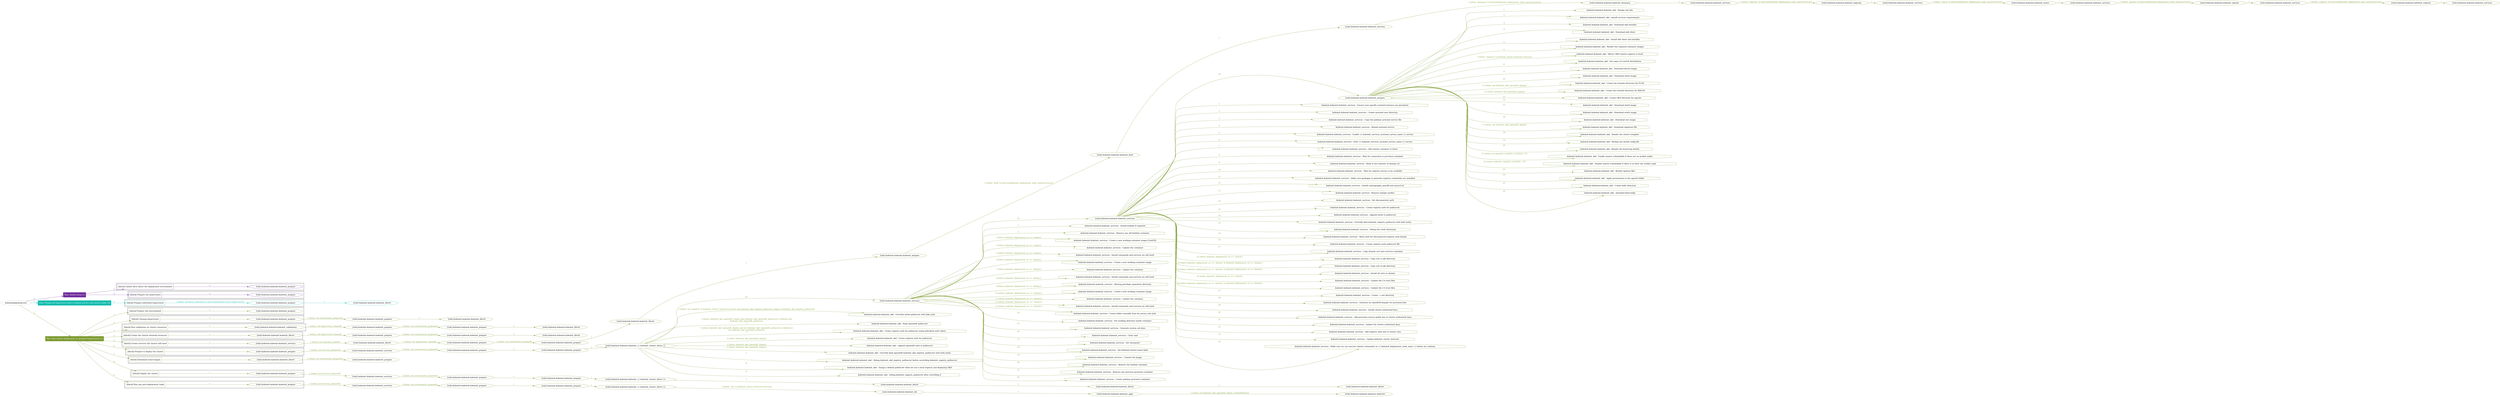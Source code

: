 digraph {
	graph [concentrate=true ordering=in rankdir=LR ratio=fill]
	edge [esep=5 sep=10]
	"kubeinit/playbook.yml" [id=root_node style=dotted]
	play_ecdfd2d1 [label="Play: Initial setup (1)" color="#702e9e" fontcolor="#ffffff" id=play_ecdfd2d1 shape=box style=filled tooltip=localhost]
	"kubeinit/playbook.yml" -> play_ecdfd2d1 [label="1 " color="#702e9e" fontcolor="#702e9e" id=edge_6b168f50 labeltooltip="1 " tooltip="1 "]
	subgraph "kubeinit.kubeinit.kubeinit_prepare" {
		role_5a7e50b3 [label="[role] kubeinit.kubeinit.kubeinit_prepare" color="#702e9e" id=role_5a7e50b3 tooltip="kubeinit.kubeinit.kubeinit_prepare"]
	}
	subgraph "kubeinit.kubeinit.kubeinit_prepare" {
		role_54597b07 [label="[role] kubeinit.kubeinit.kubeinit_prepare" color="#702e9e" id=role_54597b07 tooltip="kubeinit.kubeinit.kubeinit_prepare"]
	}
	subgraph "Play: Initial setup (1)" {
		play_ecdfd2d1 -> block_9284a310 [label=1 color="#702e9e" fontcolor="#702e9e" id=edge_2ba504ec labeltooltip=1 tooltip=1]
		subgraph cluster_block_9284a310 {
			block_9284a310 [label="[block] Gather facts about the deployment environment" color="#702e9e" id=block_9284a310 labeltooltip="Gather facts about the deployment environment" shape=box tooltip="Gather facts about the deployment environment"]
			block_9284a310 -> role_5a7e50b3 [label="1 " color="#702e9e" fontcolor="#702e9e" id=edge_73f860ed labeltooltip="1 " tooltip="1 "]
		}
		play_ecdfd2d1 -> block_03493847 [label=2 color="#702e9e" fontcolor="#702e9e" id=edge_18274551 labeltooltip=2 tooltip=2]
		subgraph cluster_block_03493847 {
			block_03493847 [label="[block] Prepare the hypervisors" color="#702e9e" id=block_03493847 labeltooltip="Prepare the hypervisors" shape=box tooltip="Prepare the hypervisors"]
			block_03493847 -> role_54597b07 [label="1 " color="#702e9e" fontcolor="#702e9e" id=edge_884369d2 labeltooltip="1 " tooltip="1 "]
		}
	}
	play_6d2d76ac [label="Play: Prepare all hypervisor hosts to deploy service and cluster nodes (0)" color="#10bcae" fontcolor="#ffffff" id=play_6d2d76ac shape=box style=filled tooltip="Play: Prepare all hypervisor hosts to deploy service and cluster nodes (0)"]
	"kubeinit/playbook.yml" -> play_6d2d76ac [label="2 " color="#10bcae" fontcolor="#10bcae" id=edge_d11369fc labeltooltip="2 " tooltip="2 "]
	subgraph "kubeinit.kubeinit.kubeinit_libvirt" {
		role_43f4622e [label="[role] kubeinit.kubeinit.kubeinit_libvirt" color="#10bcae" id=role_43f4622e tooltip="kubeinit.kubeinit.kubeinit_libvirt"]
	}
	subgraph "kubeinit.kubeinit.kubeinit_prepare" {
		role_899d1e6c [label="[role] kubeinit.kubeinit.kubeinit_prepare" color="#10bcae" id=role_899d1e6c tooltip="kubeinit.kubeinit.kubeinit_prepare"]
		role_899d1e6c -> role_43f4622e [label="1 " color="#10bcae" fontcolor="#10bcae" id=edge_c2021f3d labeltooltip="1 " tooltip="1 "]
	}
	subgraph "Play: Prepare all hypervisor hosts to deploy service and cluster nodes (0)" {
		play_6d2d76ac -> block_58b8c7b2 [label=1 color="#10bcae" fontcolor="#10bcae" id=edge_5cd1bcba labeltooltip=1 tooltip=1]
		subgraph cluster_block_58b8c7b2 {
			block_58b8c7b2 [label="[block] Prepare individual hypervisors" color="#10bcae" id=block_58b8c7b2 labeltooltip="Prepare individual hypervisors" shape=box tooltip="Prepare individual hypervisors"]
			block_58b8c7b2 -> role_899d1e6c [label="1 [when: inventory_hostname in hostvars['kubeinit-facts'].hypervisors]" color="#10bcae" fontcolor="#10bcae" id=edge_6bcfa1eb labeltooltip="1 [when: inventory_hostname in hostvars['kubeinit-facts'].hypervisors]" tooltip="1 [when: inventory_hostname in hostvars['kubeinit-facts'].hypervisors]"]
		}
	}
	play_fc38e61e [label="Play: Run cluster deployment on prepared hypervisors (1)" color="#7d9b31" fontcolor="#ffffff" id=play_fc38e61e shape=box style=filled tooltip=localhost]
	"kubeinit/playbook.yml" -> play_fc38e61e [label="3 " color="#7d9b31" fontcolor="#7d9b31" id=edge_10898e9b labeltooltip="3 " tooltip="3 "]
	subgraph "kubeinit.kubeinit.kubeinit_prepare" {
		role_97c399f6 [label="[role] kubeinit.kubeinit.kubeinit_prepare" color="#7d9b31" id=role_97c399f6 tooltip="kubeinit.kubeinit.kubeinit_prepare"]
	}
	subgraph "kubeinit.kubeinit.kubeinit_libvirt" {
		role_13b0598b [label="[role] kubeinit.kubeinit.kubeinit_libvirt" color="#7d9b31" id=role_13b0598b tooltip="kubeinit.kubeinit.kubeinit_libvirt"]
	}
	subgraph "kubeinit.kubeinit.kubeinit_prepare" {
		role_be366ec8 [label="[role] kubeinit.kubeinit.kubeinit_prepare" color="#7d9b31" id=role_be366ec8 tooltip="kubeinit.kubeinit.kubeinit_prepare"]
		role_be366ec8 -> role_13b0598b [label="1 " color="#7d9b31" fontcolor="#7d9b31" id=edge_dad2c285 labeltooltip="1 " tooltip="1 "]
	}
	subgraph "kubeinit.kubeinit.kubeinit_prepare" {
		role_57279b1b [label="[role] kubeinit.kubeinit.kubeinit_prepare" color="#7d9b31" id=role_57279b1b tooltip="kubeinit.kubeinit.kubeinit_prepare"]
		role_57279b1b -> role_be366ec8 [label="1 [when: not environment_prepared]" color="#7d9b31" fontcolor="#7d9b31" id=edge_eec6ba13 labeltooltip="1 [when: not environment_prepared]" tooltip="1 [when: not environment_prepared]"]
	}
	subgraph "kubeinit.kubeinit.kubeinit_libvirt" {
		role_5cb89bda [label="[role] kubeinit.kubeinit.kubeinit_libvirt" color="#7d9b31" id=role_5cb89bda tooltip="kubeinit.kubeinit.kubeinit_libvirt"]
	}
	subgraph "kubeinit.kubeinit.kubeinit_prepare" {
		role_771f337d [label="[role] kubeinit.kubeinit.kubeinit_prepare" color="#7d9b31" id=role_771f337d tooltip="kubeinit.kubeinit.kubeinit_prepare"]
		role_771f337d -> role_5cb89bda [label="1 " color="#7d9b31" fontcolor="#7d9b31" id=edge_8c0f9677 labeltooltip="1 " tooltip="1 "]
	}
	subgraph "kubeinit.kubeinit.kubeinit_prepare" {
		role_7044d4af [label="[role] kubeinit.kubeinit.kubeinit_prepare" color="#7d9b31" id=role_7044d4af tooltip="kubeinit.kubeinit.kubeinit_prepare"]
		role_7044d4af -> role_771f337d [label="1 [when: not environment_prepared]" color="#7d9b31" fontcolor="#7d9b31" id=edge_5475d6dc labeltooltip="1 [when: not environment_prepared]" tooltip="1 [when: not environment_prepared]"]
	}
	subgraph "kubeinit.kubeinit.kubeinit_validations" {
		role_423c0e0d [label="[role] kubeinit.kubeinit.kubeinit_validations" color="#7d9b31" id=role_423c0e0d tooltip="kubeinit.kubeinit.kubeinit_validations"]
		role_423c0e0d -> role_7044d4af [label="1 [when: not hypervisors_cleaned]" color="#7d9b31" fontcolor="#7d9b31" id=edge_79e637fa labeltooltip="1 [when: not hypervisors_cleaned]" tooltip="1 [when: not hypervisors_cleaned]"]
	}
	subgraph "kubeinit.kubeinit.kubeinit_libvirt" {
		role_f4638bd5 [label="[role] kubeinit.kubeinit.kubeinit_libvirt" color="#7d9b31" id=role_f4638bd5 tooltip="kubeinit.kubeinit.kubeinit_libvirt"]
	}
	subgraph "kubeinit.kubeinit.kubeinit_prepare" {
		role_21832e62 [label="[role] kubeinit.kubeinit.kubeinit_prepare" color="#7d9b31" id=role_21832e62 tooltip="kubeinit.kubeinit.kubeinit_prepare"]
		role_21832e62 -> role_f4638bd5 [label="1 " color="#7d9b31" fontcolor="#7d9b31" id=edge_99ed4820 labeltooltip="1 " tooltip="1 "]
	}
	subgraph "kubeinit.kubeinit.kubeinit_prepare" {
		role_0e8f44ea [label="[role] kubeinit.kubeinit.kubeinit_prepare" color="#7d9b31" id=role_0e8f44ea tooltip="kubeinit.kubeinit.kubeinit_prepare"]
		role_0e8f44ea -> role_21832e62 [label="1 [when: not environment_prepared]" color="#7d9b31" fontcolor="#7d9b31" id=edge_498ab2d1 labeltooltip="1 [when: not environment_prepared]" tooltip="1 [when: not environment_prepared]"]
	}
	subgraph "kubeinit.kubeinit.kubeinit_libvirt" {
		role_3d789bcb [label="[role] kubeinit.kubeinit.kubeinit_libvirt" color="#7d9b31" id=role_3d789bcb tooltip="kubeinit.kubeinit.kubeinit_libvirt"]
		role_3d789bcb -> role_0e8f44ea [label="1 [when: not hypervisors_cleaned]" color="#7d9b31" fontcolor="#7d9b31" id=edge_ccb0da1f labeltooltip="1 [when: not hypervisors_cleaned]" tooltip="1 [when: not hypervisors_cleaned]"]
	}
	subgraph "kubeinit.kubeinit.kubeinit_services" {
		role_ab5935e4 [label="[role] kubeinit.kubeinit.kubeinit_services" color="#7d9b31" id=role_ab5935e4 tooltip="kubeinit.kubeinit.kubeinit_services"]
	}
	subgraph "kubeinit.kubeinit.kubeinit_registry" {
		role_8a6e1985 [label="[role] kubeinit.kubeinit.kubeinit_registry" color="#7d9b31" id=role_8a6e1985 tooltip="kubeinit.kubeinit.kubeinit_registry"]
		role_8a6e1985 -> role_ab5935e4 [label="1 " color="#7d9b31" fontcolor="#7d9b31" id=edge_42783a26 labeltooltip="1 " tooltip="1 "]
	}
	subgraph "kubeinit.kubeinit.kubeinit_services" {
		role_c61434e5 [label="[role] kubeinit.kubeinit.kubeinit_services" color="#7d9b31" id=role_c61434e5 tooltip="kubeinit.kubeinit.kubeinit_services"]
		role_c61434e5 -> role_8a6e1985 [label="1 [when: 'registry' in hostvars[kubeinit_deployment_node_name].services]" color="#7d9b31" fontcolor="#7d9b31" id=edge_c814ef5a labeltooltip="1 [when: 'registry' in hostvars[kubeinit_deployment_node_name].services]" tooltip="1 [when: 'registry' in hostvars[kubeinit_deployment_node_name].services]"]
	}
	subgraph "kubeinit.kubeinit.kubeinit_apache" {
		role_969e2b1c [label="[role] kubeinit.kubeinit.kubeinit_apache" color="#7d9b31" id=role_969e2b1c tooltip="kubeinit.kubeinit.kubeinit_apache"]
		role_969e2b1c -> role_c61434e5 [label="1 " color="#7d9b31" fontcolor="#7d9b31" id=edge_58e628e2 labeltooltip="1 " tooltip="1 "]
	}
	subgraph "kubeinit.kubeinit.kubeinit_services" {
		role_99fe2103 [label="[role] kubeinit.kubeinit.kubeinit_services" color="#7d9b31" id=role_99fe2103 tooltip="kubeinit.kubeinit.kubeinit_services"]
		role_99fe2103 -> role_969e2b1c [label="1 [when: 'apache' in hostvars[kubeinit_deployment_node_name].services]" color="#7d9b31" fontcolor="#7d9b31" id=edge_5c65808f labeltooltip="1 [when: 'apache' in hostvars[kubeinit_deployment_node_name].services]" tooltip="1 [when: 'apache' in hostvars[kubeinit_deployment_node_name].services]"]
	}
	subgraph "kubeinit.kubeinit.kubeinit_nexus" {
		role_cb45c70f [label="[role] kubeinit.kubeinit.kubeinit_nexus" color="#7d9b31" id=role_cb45c70f tooltip="kubeinit.kubeinit.kubeinit_nexus"]
		role_cb45c70f -> role_99fe2103 [label="1 " color="#7d9b31" fontcolor="#7d9b31" id=edge_b67e054d labeltooltip="1 " tooltip="1 "]
	}
	subgraph "kubeinit.kubeinit.kubeinit_services" {
		role_6a8e76b3 [label="[role] kubeinit.kubeinit.kubeinit_services" color="#7d9b31" id=role_6a8e76b3 tooltip="kubeinit.kubeinit.kubeinit_services"]
		role_6a8e76b3 -> role_cb45c70f [label="1 [when: 'nexus' in hostvars[kubeinit_deployment_node_name].services]" color="#7d9b31" fontcolor="#7d9b31" id=edge_cce9f566 labeltooltip="1 [when: 'nexus' in hostvars[kubeinit_deployment_node_name].services]" tooltip="1 [when: 'nexus' in hostvars[kubeinit_deployment_node_name].services]"]
	}
	subgraph "kubeinit.kubeinit.kubeinit_haproxy" {
		role_5664a9d6 [label="[role] kubeinit.kubeinit.kubeinit_haproxy" color="#7d9b31" id=role_5664a9d6 tooltip="kubeinit.kubeinit.kubeinit_haproxy"]
		role_5664a9d6 -> role_6a8e76b3 [label="1 " color="#7d9b31" fontcolor="#7d9b31" id=edge_5e4b5ec1 labeltooltip="1 " tooltip="1 "]
	}
	subgraph "kubeinit.kubeinit.kubeinit_services" {
		role_0784446f [label="[role] kubeinit.kubeinit.kubeinit_services" color="#7d9b31" id=role_0784446f tooltip="kubeinit.kubeinit.kubeinit_services"]
		role_0784446f -> role_5664a9d6 [label="1 [when: 'haproxy' in hostvars[kubeinit_deployment_node_name].services]" color="#7d9b31" fontcolor="#7d9b31" id=edge_d5761882 labeltooltip="1 [when: 'haproxy' in hostvars[kubeinit_deployment_node_name].services]" tooltip="1 [when: 'haproxy' in hostvars[kubeinit_deployment_node_name].services]"]
	}
	subgraph "kubeinit.kubeinit.kubeinit_dnsmasq" {
		role_b76172c8 [label="[role] kubeinit.kubeinit.kubeinit_dnsmasq" color="#7d9b31" id=role_b76172c8 tooltip="kubeinit.kubeinit.kubeinit_dnsmasq"]
		role_b76172c8 -> role_0784446f [label="1 " color="#7d9b31" fontcolor="#7d9b31" id=edge_66e7795c labeltooltip="1 " tooltip="1 "]
	}
	subgraph "kubeinit.kubeinit.kubeinit_services" {
		role_86e98d9a [label="[role] kubeinit.kubeinit.kubeinit_services" color="#7d9b31" id=role_86e98d9a tooltip="kubeinit.kubeinit.kubeinit_services"]
		role_86e98d9a -> role_b76172c8 [label="1 [when: 'dnsmasq' in hostvars[kubeinit_deployment_node_name].services]" color="#7d9b31" fontcolor="#7d9b31" id=edge_d377c5cb labeltooltip="1 [when: 'dnsmasq' in hostvars[kubeinit_deployment_node_name].services]" tooltip="1 [when: 'dnsmasq' in hostvars[kubeinit_deployment_node_name].services]"]
	}
	subgraph "kubeinit.kubeinit.kubeinit_bind" {
		role_d6898689 [label="[role] kubeinit.kubeinit.kubeinit_bind" color="#7d9b31" id=role_d6898689 tooltip="kubeinit.kubeinit.kubeinit_bind"]
		role_d6898689 -> role_86e98d9a [label="1 " color="#7d9b31" fontcolor="#7d9b31" id=edge_9e30372f labeltooltip="1 " tooltip="1 "]
	}
	subgraph "kubeinit.kubeinit.kubeinit_prepare" {
		role_1504840e [label="[role] kubeinit.kubeinit.kubeinit_prepare" color="#7d9b31" id=role_1504840e tooltip="kubeinit.kubeinit.kubeinit_prepare"]
		role_1504840e -> role_d6898689 [label="1 [when: 'bind' in hostvars[kubeinit_deployment_node_name].services]" color="#7d9b31" fontcolor="#7d9b31" id=edge_4b79bf3f labeltooltip="1 [when: 'bind' in hostvars[kubeinit_deployment_node_name].services]" tooltip="1 [when: 'bind' in hostvars[kubeinit_deployment_node_name].services]"]
	}
	subgraph "kubeinit.kubeinit.kubeinit_libvirt" {
		role_e716f729 [label="[role] kubeinit.kubeinit.kubeinit_libvirt" color="#7d9b31" id=role_e716f729 tooltip="kubeinit.kubeinit.kubeinit_libvirt"]
		role_e716f729 -> role_1504840e [label="1 " color="#7d9b31" fontcolor="#7d9b31" id=edge_c56a18a0 labeltooltip="1 " tooltip="1 "]
	}
	subgraph "kubeinit.kubeinit.kubeinit_prepare" {
		role_5776f456 [label="[role] kubeinit.kubeinit.kubeinit_prepare" color="#7d9b31" id=role_5776f456 tooltip="kubeinit.kubeinit.kubeinit_prepare"]
		role_5776f456 -> role_e716f729 [label="1 " color="#7d9b31" fontcolor="#7d9b31" id=edge_09398b7f labeltooltip="1 " tooltip="1 "]
	}
	subgraph "kubeinit.kubeinit.kubeinit_prepare" {
		role_5b3bc5cf [label="[role] kubeinit.kubeinit.kubeinit_prepare" color="#7d9b31" id=role_5b3bc5cf tooltip="kubeinit.kubeinit.kubeinit_prepare"]
		role_5b3bc5cf -> role_5776f456 [label="1 [when: not environment_prepared]" color="#7d9b31" fontcolor="#7d9b31" id=edge_83297bbd labeltooltip="1 [when: not environment_prepared]" tooltip="1 [when: not environment_prepared]"]
	}
	subgraph "kubeinit.kubeinit.kubeinit_libvirt" {
		role_faa73de8 [label="[role] kubeinit.kubeinit.kubeinit_libvirt" color="#7d9b31" id=role_faa73de8 tooltip="kubeinit.kubeinit.kubeinit_libvirt"]
		role_faa73de8 -> role_5b3bc5cf [label="1 [when: not hypervisors_cleaned]" color="#7d9b31" fontcolor="#7d9b31" id=edge_cb0efebe labeltooltip="1 [when: not hypervisors_cleaned]" tooltip="1 [when: not hypervisors_cleaned]"]
	}
	subgraph "kubeinit.kubeinit.kubeinit_services" {
		role_44184349 [label="[role] kubeinit.kubeinit.kubeinit_services" color="#7d9b31" id=role_44184349 tooltip="kubeinit.kubeinit.kubeinit_services"]
		role_44184349 -> role_faa73de8 [label="1 [when: not network_created]" color="#7d9b31" fontcolor="#7d9b31" id=edge_a5734cb9 labeltooltip="1 [when: not network_created]" tooltip="1 [when: not network_created]"]
	}
	subgraph "kubeinit.kubeinit.kubeinit_prepare" {
		role_4da61adb [label="[role] kubeinit.kubeinit.kubeinit_prepare" color="#7d9b31" id=role_4da61adb tooltip="kubeinit.kubeinit.kubeinit_prepare"]
		task_f5860aff [label="kubeinit.kubeinit.kubeinit_okd : Render net info" color="#7d9b31" id=task_f5860aff shape=octagon tooltip="kubeinit.kubeinit.kubeinit_okd : Render net info"]
		role_4da61adb -> task_f5860aff [label="1 " color="#7d9b31" fontcolor="#7d9b31" id=edge_d9e3ecde labeltooltip="1 " tooltip="1 "]
		task_28d69358 [label="kubeinit.kubeinit.kubeinit_okd : Install services requirements" color="#7d9b31" id=task_28d69358 shape=octagon tooltip="kubeinit.kubeinit.kubeinit_okd : Install services requirements"]
		role_4da61adb -> task_28d69358 [label="2 " color="#7d9b31" fontcolor="#7d9b31" id=edge_536e424a labeltooltip="2 " tooltip="2 "]
		task_3f1b9f04 [label="kubeinit.kubeinit.kubeinit_okd : Download okd installer" color="#7d9b31" id=task_3f1b9f04 shape=octagon tooltip="kubeinit.kubeinit.kubeinit_okd : Download okd installer"]
		role_4da61adb -> task_3f1b9f04 [label="3 " color="#7d9b31" fontcolor="#7d9b31" id=edge_8f788750 labeltooltip="3 " tooltip="3 "]
		task_b5d16077 [label="kubeinit.kubeinit.kubeinit_okd : Download okd client" color="#7d9b31" id=task_b5d16077 shape=octagon tooltip="kubeinit.kubeinit.kubeinit_okd : Download okd client"]
		role_4da61adb -> task_b5d16077 [label="4 " color="#7d9b31" fontcolor="#7d9b31" id=edge_267873b5 labeltooltip="4 " tooltip="4 "]
		task_3decfa09 [label="kubeinit.kubeinit.kubeinit_okd : Install okd client and installer" color="#7d9b31" id=task_3decfa09 shape=octagon tooltip="kubeinit.kubeinit.kubeinit_okd : Install okd client and installer"]
		role_4da61adb -> task_3decfa09 [label="5 " color="#7d9b31" fontcolor="#7d9b31" id=edge_ba9452d4 labeltooltip="5 " tooltip="5 "]
		task_1c79ead2 [label="kubeinit.kubeinit.kubeinit_okd : Render the required container images" color="#7d9b31" id=task_1c79ead2 shape=octagon tooltip="kubeinit.kubeinit.kubeinit_okd : Render the required container images"]
		role_4da61adb -> task_1c79ead2 [label="6 " color="#7d9b31" fontcolor="#7d9b31" id=edge_abe68cc4 labeltooltip="6 " tooltip="6 "]
		task_60b0ed72 [label="kubeinit.kubeinit.kubeinit_okd : Mirror OKD remote registry to local" color="#7d9b31" id=task_60b0ed72 shape=octagon tooltip="kubeinit.kubeinit.kubeinit_okd : Mirror OKD remote registry to local"]
		role_4da61adb -> task_60b0ed72 [label="7 [when: 'registry' in kubeinit_cluster_hostvars.services]" color="#7d9b31" fontcolor="#7d9b31" id=edge_0ed13386 labeltooltip="7 [when: 'registry' in kubeinit_cluster_hostvars.services]" tooltip="7 [when: 'registry' in kubeinit_cluster_hostvars.services]"]
		task_15781bff [label="kubeinit.kubeinit.kubeinit_okd : Set name of CoreOS distribution" color="#7d9b31" id=task_15781bff shape=octagon tooltip="kubeinit.kubeinit.kubeinit_okd : Set name of CoreOS distribution"]
		role_4da61adb -> task_15781bff [label="8 " color="#7d9b31" fontcolor="#7d9b31" id=edge_afc7d438 labeltooltip="8 " tooltip="8 "]
		task_5a9242cf [label="kubeinit.kubeinit.kubeinit_okd : Download kernel image" color="#7d9b31" id=task_5a9242cf shape=octagon tooltip="kubeinit.kubeinit.kubeinit_okd : Download kernel image"]
		role_4da61adb -> task_5a9242cf [label="9 " color="#7d9b31" fontcolor="#7d9b31" id=edge_56b398b3 labeltooltip="9 " tooltip="9 "]
		task_111ddd2b [label="kubeinit.kubeinit.kubeinit_okd : Download initrd image" color="#7d9b31" id=task_111ddd2b shape=octagon tooltip="kubeinit.kubeinit.kubeinit_okd : Download initrd image"]
		role_4da61adb -> task_111ddd2b [label="10 " color="#7d9b31" fontcolor="#7d9b31" id=edge_f9fe4403 labeltooltip="10 " tooltip="10 "]
		task_d068ffc1 [label="kubeinit.kubeinit.kubeinit_okd : Create the treeinfo directory for FCOS" color="#7d9b31" id=task_d068ffc1 shape=octagon tooltip="kubeinit.kubeinit.kubeinit_okd : Create the treeinfo directory for FCOS"]
		role_4da61adb -> task_d068ffc1 [label="11 [when: not kubeinit_okd_openshift_deploy]" color="#7d9b31" fontcolor="#7d9b31" id=edge_d734055d labeltooltip="11 [when: not kubeinit_okd_openshift_deploy]" tooltip="11 [when: not kubeinit_okd_openshift_deploy]"]
		task_b8681526 [label="kubeinit.kubeinit.kubeinit_okd : Create the treeinfo directory for RHCOS" color="#7d9b31" id=task_b8681526 shape=octagon tooltip="kubeinit.kubeinit.kubeinit_okd : Create the treeinfo directory for RHCOS"]
		role_4da61adb -> task_b8681526 [label="12 [when: kubeinit_okd_openshift_deploy]" color="#7d9b31" fontcolor="#7d9b31" id=edge_b5900aa9 labeltooltip="12 [when: kubeinit_okd_openshift_deploy]" tooltip="12 [when: kubeinit_okd_openshift_deploy]"]
		task_e1c23c8a [label="kubeinit.kubeinit.kubeinit_okd : Create OKD directory for apache" color="#7d9b31" id=task_e1c23c8a shape=octagon tooltip="kubeinit.kubeinit.kubeinit_okd : Create OKD directory for apache"]
		role_4da61adb -> task_e1c23c8a [label="13 " color="#7d9b31" fontcolor="#7d9b31" id=edge_fc824b99 labeltooltip="13 " tooltip="13 "]
		task_38eb0ba3 [label="kubeinit.kubeinit.kubeinit_okd : Download initrd image" color="#7d9b31" id=task_38eb0ba3 shape=octagon tooltip="kubeinit.kubeinit.kubeinit_okd : Download initrd image"]
		role_4da61adb -> task_38eb0ba3 [label="14 " color="#7d9b31" fontcolor="#7d9b31" id=edge_627cd5bb labeltooltip="14 " tooltip="14 "]
		task_9db071bb [label="kubeinit.kubeinit.kubeinit_okd : Download rootfs image" color="#7d9b31" id=task_9db071bb shape=octagon tooltip="kubeinit.kubeinit.kubeinit_okd : Download rootfs image"]
		role_4da61adb -> task_9db071bb [label="15 " color="#7d9b31" fontcolor="#7d9b31" id=edge_cd1d9d2c labeltooltip="15 " tooltip="15 "]
		task_b185930a [label="kubeinit.kubeinit.kubeinit_okd : Download raw image" color="#7d9b31" id=task_b185930a shape=octagon tooltip="kubeinit.kubeinit.kubeinit_okd : Download raw image"]
		role_4da61adb -> task_b185930a [label="16 " color="#7d9b31" fontcolor="#7d9b31" id=edge_509dede9 labeltooltip="16 " tooltip="16 "]
		task_3a3f99ed [label="kubeinit.kubeinit.kubeinit_okd : Download signature file" color="#7d9b31" id=task_3a3f99ed shape=octagon tooltip="kubeinit.kubeinit.kubeinit_okd : Download signature file"]
		role_4da61adb -> task_3a3f99ed [label="17 [when: not kubeinit_okd_openshift_deploy]" color="#7d9b31" fontcolor="#7d9b31" id=edge_b82aae40 labeltooltip="17 [when: not kubeinit_okd_openshift_deploy]" tooltip="17 [when: not kubeinit_okd_openshift_deploy]"]
		task_13a395a2 [label="kubeinit.kubeinit.kubeinit_okd : Render the cluster template" color="#7d9b31" id=task_13a395a2 shape=octagon tooltip="kubeinit.kubeinit.kubeinit_okd : Render the cluster template"]
		role_4da61adb -> task_13a395a2 [label="18 " color="#7d9b31" fontcolor="#7d9b31" id=edge_d1c68c0b labeltooltip="18 " tooltip="18 "]
		task_3a5c774f [label="kubeinit.kubeinit.kubeinit_okd : Backup the install config file" color="#7d9b31" id=task_3a5c774f shape=octagon tooltip="kubeinit.kubeinit.kubeinit_okd : Backup the install config file"]
		role_4da61adb -> task_3a5c774f [label="19 " color="#7d9b31" fontcolor="#7d9b31" id=edge_1629c667 labeltooltip="19 " tooltip="19 "]
		task_77d74d80 [label="kubeinit.kubeinit.kubeinit_okd : Render the bootstrap details" color="#7d9b31" id=task_77d74d80 shape=octagon tooltip="kubeinit.kubeinit.kubeinit_okd : Render the bootstrap details"]
		role_4da61adb -> task_77d74d80 [label="20 " color="#7d9b31" fontcolor="#7d9b31" id=edge_99f370cd labeltooltip="20 " tooltip="20 "]
		task_c65975d7 [label="kubeinit.kubeinit.kubeinit_okd : Enable master schedulable if there are no worker nodes" color="#7d9b31" id=task_c65975d7 shape=octagon tooltip="kubeinit.kubeinit.kubeinit_okd : Enable master schedulable if there are no worker nodes"]
		role_4da61adb -> task_c65975d7 [label="21 [when: not kubeinit_compute_count|int > 0]" color="#7d9b31" fontcolor="#7d9b31" id=edge_04c2eaab labeltooltip="21 [when: not kubeinit_compute_count|int > 0]" tooltip="21 [when: not kubeinit_compute_count|int > 0]"]
		task_0f33b5a5 [label="kubeinit.kubeinit.kubeinit_okd : Disable master schedulable if there is at least one worker node" color="#7d9b31" id=task_0f33b5a5 shape=octagon tooltip="kubeinit.kubeinit.kubeinit_okd : Disable master schedulable if there is at least one worker node"]
		role_4da61adb -> task_0f33b5a5 [label="22 [when: kubeinit_compute_count|int > 0]" color="#7d9b31" fontcolor="#7d9b31" id=edge_f2318bc3 labeltooltip="22 [when: kubeinit_compute_count|int > 0]" tooltip="22 [when: kubeinit_compute_count|int > 0]"]
		task_39776332 [label="kubeinit.kubeinit.kubeinit_okd : Render ignition files" color="#7d9b31" id=task_39776332 shape=octagon tooltip="kubeinit.kubeinit.kubeinit_okd : Render ignition files"]
		role_4da61adb -> task_39776332 [label="23 " color="#7d9b31" fontcolor="#7d9b31" id=edge_85765266 labeltooltip="23 " tooltip="23 "]
		task_3e322831 [label="kubeinit.kubeinit.kubeinit_okd : Apply permissions to the apache folder" color="#7d9b31" id=task_3e322831 shape=octagon tooltip="kubeinit.kubeinit.kubeinit_okd : Apply permissions to the apache folder"]
		role_4da61adb -> task_3e322831 [label="24 " color="#7d9b31" fontcolor="#7d9b31" id=edge_f865d965 labeltooltip="24 " tooltip="24 "]
		task_2fbf9834 [label="kubeinit.kubeinit.kubeinit_okd : Create kube directory" color="#7d9b31" id=task_2fbf9834 shape=octagon tooltip="kubeinit.kubeinit.kubeinit_okd : Create kube directory"]
		role_4da61adb -> task_2fbf9834 [label="25 " color="#7d9b31" fontcolor="#7d9b31" id=edge_92be2aa4 labeltooltip="25 " tooltip="25 "]
		task_d3fb277f [label="kubeinit.kubeinit.kubeinit_okd : Autoload kubeconfig" color="#7d9b31" id=task_d3fb277f shape=octagon tooltip="kubeinit.kubeinit.kubeinit_okd : Autoload kubeconfig"]
		role_4da61adb -> task_d3fb277f [label="26 " color="#7d9b31" fontcolor="#7d9b31" id=edge_ea35fdc3 labeltooltip="26 " tooltip="26 "]
	}
	subgraph "kubeinit.kubeinit.kubeinit_services" {
		role_a1f39859 [label="[role] kubeinit.kubeinit.kubeinit_services" color="#7d9b31" id=role_a1f39859 tooltip="kubeinit.kubeinit.kubeinit_services"]
		task_b798057a [label="kubeinit.kubeinit.kubeinit_services : Ensure user specific systemd instance are persistent" color="#7d9b31" id=task_b798057a shape=octagon tooltip="kubeinit.kubeinit.kubeinit_services : Ensure user specific systemd instance are persistent"]
		role_a1f39859 -> task_b798057a [label="1 " color="#7d9b31" fontcolor="#7d9b31" id=edge_0968fb96 labeltooltip="1 " tooltip="1 "]
		task_ad3cf03e [label="kubeinit.kubeinit.kubeinit_services : Create systemd user directory" color="#7d9b31" id=task_ad3cf03e shape=octagon tooltip="kubeinit.kubeinit.kubeinit_services : Create systemd user directory"]
		role_a1f39859 -> task_ad3cf03e [label="2 " color="#7d9b31" fontcolor="#7d9b31" id=edge_4c789b70 labeltooltip="2 " tooltip="2 "]
		task_6153daf0 [label="kubeinit.kubeinit.kubeinit_services : Copy the podman systemd service file" color="#7d9b31" id=task_6153daf0 shape=octagon tooltip="kubeinit.kubeinit.kubeinit_services : Copy the podman systemd service file"]
		role_a1f39859 -> task_6153daf0 [label="3 " color="#7d9b31" fontcolor="#7d9b31" id=edge_65093bf5 labeltooltip="3 " tooltip="3 "]
		task_185a74d9 [label="kubeinit.kubeinit.kubeinit_services : Reload systemd service" color="#7d9b31" id=task_185a74d9 shape=octagon tooltip="kubeinit.kubeinit.kubeinit_services : Reload systemd service"]
		role_a1f39859 -> task_185a74d9 [label="4 " color="#7d9b31" fontcolor="#7d9b31" id=edge_f744d66f labeltooltip="4 " tooltip="4 "]
		task_ad11f2ad [label="kubeinit.kubeinit.kubeinit_services : Enable {{ kubeinit_services_systemd_service_name }}.service" color="#7d9b31" id=task_ad11f2ad shape=octagon tooltip="kubeinit.kubeinit.kubeinit_services : Enable {{ kubeinit_services_systemd_service_name }}.service"]
		role_a1f39859 -> task_ad11f2ad [label="5 " color="#7d9b31" fontcolor="#7d9b31" id=edge_11b213cf labeltooltip="5 " tooltip="5 "]
		task_652bc538 [label="kubeinit.kubeinit.kubeinit_services : Start {{ kubeinit_services_systemd_service_name }}.service" color="#7d9b31" id=task_652bc538 shape=octagon tooltip="kubeinit.kubeinit.kubeinit_services : Start {{ kubeinit_services_systemd_service_name }}.service"]
		role_a1f39859 -> task_652bc538 [label="6 " color="#7d9b31" fontcolor="#7d9b31" id=edge_2a547c4b labeltooltip="6 " tooltip="6 "]
		task_6e3f23b0 [label="kubeinit.kubeinit.kubeinit_services : Add remote container to hosts" color="#7d9b31" id=task_6e3f23b0 shape=octagon tooltip="kubeinit.kubeinit.kubeinit_services : Add remote container to hosts"]
		role_a1f39859 -> task_6e3f23b0 [label="7 " color="#7d9b31" fontcolor="#7d9b31" id=edge_fd39ba26 labeltooltip="7 " tooltip="7 "]
		task_5c17e674 [label="kubeinit.kubeinit.kubeinit_services : Wait for connection to provision container" color="#7d9b31" id=task_5c17e674 shape=octagon tooltip="kubeinit.kubeinit.kubeinit_services : Wait for connection to provision container"]
		role_a1f39859 -> task_5c17e674 [label="8 " color="#7d9b31" fontcolor="#7d9b31" id=edge_f9c1ea10 labeltooltip="8 " tooltip="8 "]
		task_3107b774 [label="kubeinit.kubeinit.kubeinit_services : Read in the contents of domain.crt" color="#7d9b31" id=task_3107b774 shape=octagon tooltip="kubeinit.kubeinit.kubeinit_services : Read in the contents of domain.crt"]
		role_a1f39859 -> task_3107b774 [label="9 " color="#7d9b31" fontcolor="#7d9b31" id=edge_2887b3d3 labeltooltip="9 " tooltip="9 "]
		task_62c90542 [label="kubeinit.kubeinit.kubeinit_services : Wait for registry service to be available" color="#7d9b31" id=task_62c90542 shape=octagon tooltip="kubeinit.kubeinit.kubeinit_services : Wait for registry service to be available"]
		role_a1f39859 -> task_62c90542 [label="10 " color="#7d9b31" fontcolor="#7d9b31" id=edge_f6bdda6a labeltooltip="10 " tooltip="10 "]
		task_bf9441ea [label="kubeinit.kubeinit.kubeinit_services : Make sure packages to generate registry credentials are installed" color="#7d9b31" id=task_bf9441ea shape=octagon tooltip="kubeinit.kubeinit.kubeinit_services : Make sure packages to generate registry credentials are installed"]
		role_a1f39859 -> task_bf9441ea [label="11 " color="#7d9b31" fontcolor="#7d9b31" id=edge_acb93cd0 labeltooltip="11 " tooltip="11 "]
		task_5b4730a5 [label="kubeinit.kubeinit.kubeinit_services : Install cryptography, passlib and nexus3-cli" color="#7d9b31" id=task_5b4730a5 shape=octagon tooltip="kubeinit.kubeinit.kubeinit_services : Install cryptography, passlib and nexus3-cli"]
		role_a1f39859 -> task_5b4730a5 [label="12 " color="#7d9b31" fontcolor="#7d9b31" id=edge_094249de labeltooltip="12 " tooltip="12 "]
		task_aab42e7c [label="kubeinit.kubeinit.kubeinit_services : Remove nologin marker" color="#7d9b31" id=task_aab42e7c shape=octagon tooltip="kubeinit.kubeinit.kubeinit_services : Remove nologin marker"]
		role_a1f39859 -> task_aab42e7c [label="13 " color="#7d9b31" fontcolor="#7d9b31" id=edge_3986159e labeltooltip="13 " tooltip="13 "]
		task_55119d19 [label="kubeinit.kubeinit.kubeinit_services : Set disconnected_auth" color="#7d9b31" id=task_55119d19 shape=octagon tooltip="kubeinit.kubeinit.kubeinit_services : Set disconnected_auth"]
		role_a1f39859 -> task_55119d19 [label="14 " color="#7d9b31" fontcolor="#7d9b31" id=edge_ce83ab56 labeltooltip="14 " tooltip="14 "]
		task_245edc10 [label="kubeinit.kubeinit.kubeinit_services : Create registry auth for pullsecret" color="#7d9b31" id=task_245edc10 shape=octagon tooltip="kubeinit.kubeinit.kubeinit_services : Create registry auth for pullsecret"]
		role_a1f39859 -> task_245edc10 [label="15 " color="#7d9b31" fontcolor="#7d9b31" id=edge_0751d125 labeltooltip="15 " tooltip="15 "]
		task_10a03474 [label="kubeinit.kubeinit.kubeinit_services : Append auths to pullsecret" color="#7d9b31" id=task_10a03474 shape=octagon tooltip="kubeinit.kubeinit.kubeinit_services : Append auths to pullsecret"]
		role_a1f39859 -> task_10a03474 [label="16 " color="#7d9b31" fontcolor="#7d9b31" id=edge_cbb71268 labeltooltip="16 " tooltip="16 "]
		task_89a13732 [label="kubeinit.kubeinit.kubeinit_services : Override final kubeinit_registry_pullsecret with both auths" color="#7d9b31" id=task_89a13732 shape=octagon tooltip="kubeinit.kubeinit.kubeinit_services : Override final kubeinit_registry_pullsecret with both auths"]
		role_a1f39859 -> task_89a13732 [label="17 " color="#7d9b31" fontcolor="#7d9b31" id=edge_7cc2804f labeltooltip="17 " tooltip="17 "]
		task_204ec9f7 [label="kubeinit.kubeinit.kubeinit_services : Debug the creds dictionary" color="#7d9b31" id=task_204ec9f7 shape=octagon tooltip="kubeinit.kubeinit.kubeinit_services : Debug the creds dictionary"]
		role_a1f39859 -> task_204ec9f7 [label="18 " color="#7d9b31" fontcolor="#7d9b31" id=edge_aae510c1 labeltooltip="18 " tooltip="18 "]
		task_b9505bdf [label="kubeinit.kubeinit.kubeinit_services : Write auth for disconnected registry auth details" color="#7d9b31" id=task_b9505bdf shape=octagon tooltip="kubeinit.kubeinit.kubeinit_services : Write auth for disconnected registry auth details"]
		role_a1f39859 -> task_b9505bdf [label="19 " color="#7d9b31" fontcolor="#7d9b31" id=edge_49d51777 labeltooltip="19 " tooltip="19 "]
		task_b86f6a1d [label="kubeinit.kubeinit.kubeinit_services : Create registry auth pullsecret file" color="#7d9b31" id=task_b86f6a1d shape=octagon tooltip="kubeinit.kubeinit.kubeinit_services : Create registry auth pullsecret file"]
		role_a1f39859 -> task_b86f6a1d [label="20 " color="#7d9b31" fontcolor="#7d9b31" id=edge_d7b9e4b2 labeltooltip="20 " tooltip="20 "]
		task_9a90aaab [label="kubeinit.kubeinit.kubeinit_services : Copy domain cert into services container" color="#7d9b31" id=task_9a90aaab shape=octagon tooltip="kubeinit.kubeinit.kubeinit_services : Copy domain cert into services container"]
		role_a1f39859 -> task_9a90aaab [label="21 " color="#7d9b31" fontcolor="#7d9b31" id=edge_f606f5d7 labeltooltip="21 " tooltip="21 "]
		task_5caef569 [label="kubeinit.kubeinit.kubeinit_services : Copy cert to pki directory" color="#7d9b31" id=task_5caef569 shape=octagon tooltip="kubeinit.kubeinit.kubeinit_services : Copy cert to pki directory"]
		role_a1f39859 -> task_5caef569 [label="22 [when: kubeinit_deployment_os == 'centos']" color="#7d9b31" fontcolor="#7d9b31" id=edge_7f1a83a7 labeltooltip="22 [when: kubeinit_deployment_os == 'centos']" tooltip="22 [when: kubeinit_deployment_os == 'centos']"]
		task_8e01e325 [label="kubeinit.kubeinit.kubeinit_services : Copy cert to pki directory" color="#7d9b31" id=task_8e01e325 shape=octagon tooltip="kubeinit.kubeinit.kubeinit_services : Copy cert to pki directory"]
		role_a1f39859 -> task_8e01e325 [label="23 [when: kubeinit_deployment_os == 'ubuntu' or kubeinit_deployment_os == 'debian']" color="#7d9b31" fontcolor="#7d9b31" id=edge_5ec7c5b6 labeltooltip="23 [when: kubeinit_deployment_os == 'ubuntu' or kubeinit_deployment_os == 'debian']" tooltip="23 [when: kubeinit_deployment_os == 'ubuntu' or kubeinit_deployment_os == 'debian']"]
		task_ed49ccf3 [label="kubeinit.kubeinit.kubeinit_services : Install all certs in ubuntu" color="#7d9b31" id=task_ed49ccf3 shape=octagon tooltip="kubeinit.kubeinit.kubeinit_services : Install all certs in ubuntu"]
		role_a1f39859 -> task_ed49ccf3 [label="24 [when: kubeinit_deployment_os == 'ubuntu' or kubeinit_deployment_os == 'debian']" color="#7d9b31" fontcolor="#7d9b31" id=edge_1c50e6ce labeltooltip="24 [when: kubeinit_deployment_os == 'ubuntu' or kubeinit_deployment_os == 'debian']" tooltip="24 [when: kubeinit_deployment_os == 'ubuntu' or kubeinit_deployment_os == 'debian']"]
		task_d697f1e9 [label="kubeinit.kubeinit.kubeinit_services : Update the CA trust files" color="#7d9b31" id=task_d697f1e9 shape=octagon tooltip="kubeinit.kubeinit.kubeinit_services : Update the CA trust files"]
		role_a1f39859 -> task_d697f1e9 [label="25 [when: kubeinit_deployment_os == 'centos']" color="#7d9b31" fontcolor="#7d9b31" id=edge_ec4e0950 labeltooltip="25 [when: kubeinit_deployment_os == 'centos']" tooltip="25 [when: kubeinit_deployment_os == 'centos']"]
		task_527b9528 [label="kubeinit.kubeinit.kubeinit_services : Update the CA trust files" color="#7d9b31" id=task_527b9528 shape=octagon tooltip="kubeinit.kubeinit.kubeinit_services : Update the CA trust files"]
		role_a1f39859 -> task_527b9528 [label="26 [when: kubeinit_deployment_os == 'ubuntu' or kubeinit_deployment_os == 'debian']" color="#7d9b31" fontcolor="#7d9b31" id=edge_f4ebcfb7 labeltooltip="26 [when: kubeinit_deployment_os == 'ubuntu' or kubeinit_deployment_os == 'debian']" tooltip="26 [when: kubeinit_deployment_os == 'ubuntu' or kubeinit_deployment_os == 'debian']"]
		task_d859fe06 [label="kubeinit.kubeinit.kubeinit_services : Create ~/.ssh directory" color="#7d9b31" id=task_d859fe06 shape=octagon tooltip="kubeinit.kubeinit.kubeinit_services : Create ~/.ssh directory"]
		role_a1f39859 -> task_d859fe06 [label="27 " color="#7d9b31" fontcolor="#7d9b31" id=edge_4e8b4207 labeltooltip="27 " tooltip="27 "]
		task_a8ccb606 [label="kubeinit.kubeinit.kubeinit_services : Generate an OpenSSH keypair for provision host" color="#7d9b31" id=task_a8ccb606 shape=octagon tooltip="kubeinit.kubeinit.kubeinit_services : Generate an OpenSSH keypair for provision host"]
		role_a1f39859 -> task_a8ccb606 [label="28 " color="#7d9b31" fontcolor="#7d9b31" id=edge_0a0b0126 labeltooltip="28 " tooltip="28 "]
		task_89e44884 [label="kubeinit.kubeinit.kubeinit_services : Install cluster authorized keys" color="#7d9b31" id=task_89e44884 shape=octagon tooltip="kubeinit.kubeinit.kubeinit_services : Install cluster authorized keys"]
		role_a1f39859 -> task_89e44884 [label="29 " color="#7d9b31" fontcolor="#7d9b31" id=edge_eeeaa303 labeltooltip="29 " tooltip="29 "]
		task_62b50083 [label="kubeinit.kubeinit.kubeinit_services : Add provision service public key to cluster authorized_keys" color="#7d9b31" id=task_62b50083 shape=octagon tooltip="kubeinit.kubeinit.kubeinit_services : Add provision service public key to cluster authorized_keys"]
		role_a1f39859 -> task_62b50083 [label="30 " color="#7d9b31" fontcolor="#7d9b31" id=edge_a654c6fe labeltooltip="30 " tooltip="30 "]
		task_aac01d6e [label="kubeinit.kubeinit.kubeinit_services : Update the cluster authorized_keys" color="#7d9b31" id=task_aac01d6e shape=octagon tooltip="kubeinit.kubeinit.kubeinit_services : Update the cluster authorized_keys"]
		role_a1f39859 -> task_aac01d6e [label="31 " color="#7d9b31" fontcolor="#7d9b31" id=edge_80694715 labeltooltip="31 " tooltip="31 "]
		task_d371e97a [label="kubeinit.kubeinit.kubeinit_services : Add registry auth info to cluster vars" color="#7d9b31" id=task_d371e97a shape=octagon tooltip="kubeinit.kubeinit.kubeinit_services : Add registry auth info to cluster vars"]
		role_a1f39859 -> task_d371e97a [label="32 " color="#7d9b31" fontcolor="#7d9b31" id=edge_8c3d9aab labeltooltip="32 " tooltip="32 "]
		task_3a787e5e [label="kubeinit.kubeinit.kubeinit_services : Update kubeinit_cluster_hostvars" color="#7d9b31" id=task_3a787e5e shape=octagon tooltip="kubeinit.kubeinit.kubeinit_services : Update kubeinit_cluster_hostvars"]
		role_a1f39859 -> task_3a787e5e [label="33 " color="#7d9b31" fontcolor="#7d9b31" id=edge_717a1de9 labeltooltip="33 " tooltip="33 "]
		task_71eeff55 [label="kubeinit.kubeinit.kubeinit_services : Make sure we can execute remote commands on {{ kubeinit_deployment_node_name }} before we continue" color="#7d9b31" id=task_71eeff55 shape=octagon tooltip="kubeinit.kubeinit.kubeinit_services : Make sure we can execute remote commands on {{ kubeinit_deployment_node_name }} before we continue"]
		role_a1f39859 -> task_71eeff55 [label="34 " color="#7d9b31" fontcolor="#7d9b31" id=edge_097da1ce labeltooltip="34 " tooltip="34 "]
		role_a1f39859 -> role_4da61adb [label="35 " color="#7d9b31" fontcolor="#7d9b31" id=edge_fc8f5a65 labeltooltip="35 " tooltip="35 "]
	}
	subgraph "kubeinit.kubeinit.kubeinit_services" {
		role_0b6a8b26 [label="[role] kubeinit.kubeinit.kubeinit_services" color="#7d9b31" id=role_0b6a8b26 tooltip="kubeinit.kubeinit.kubeinit_services"]
		task_43074c5c [label="kubeinit.kubeinit.kubeinit_services : Install buildah if required" color="#7d9b31" id=task_43074c5c shape=octagon tooltip="kubeinit.kubeinit.kubeinit_services : Install buildah if required"]
		role_0b6a8b26 -> task_43074c5c [label="1 " color="#7d9b31" fontcolor="#7d9b31" id=edge_1383fad5 labeltooltip="1 " tooltip="1 "]
		task_1684835a [label="kubeinit.kubeinit.kubeinit_services : Remove any old buildah container" color="#7d9b31" id=task_1684835a shape=octagon tooltip="kubeinit.kubeinit.kubeinit_services : Remove any old buildah container"]
		role_0b6a8b26 -> task_1684835a [label="2 " color="#7d9b31" fontcolor="#7d9b31" id=edge_9848e9e2 labeltooltip="2 " tooltip="2 "]
		task_442feec9 [label="kubeinit.kubeinit.kubeinit_services : Create a new working container image (CentOS)" color="#7d9b31" id=task_442feec9 shape=octagon tooltip="kubeinit.kubeinit.kubeinit_services : Create a new working container image (CentOS)"]
		role_0b6a8b26 -> task_442feec9 [label="3 [when: kubeinit_deployment_os == 'centos']" color="#7d9b31" fontcolor="#7d9b31" id=edge_aaeb4a87 labeltooltip="3 [when: kubeinit_deployment_os == 'centos']" tooltip="3 [when: kubeinit_deployment_os == 'centos']"]
		task_5bcc731a [label="kubeinit.kubeinit.kubeinit_services : Update the container" color="#7d9b31" id=task_5bcc731a shape=octagon tooltip="kubeinit.kubeinit.kubeinit_services : Update the container"]
		role_0b6a8b26 -> task_5bcc731a [label="4 [when: kubeinit_deployment_os == 'centos']" color="#7d9b31" fontcolor="#7d9b31" id=edge_d201100c labeltooltip="4 [when: kubeinit_deployment_os == 'centos']" tooltip="4 [when: kubeinit_deployment_os == 'centos']"]
		task_0873d6b0 [label="kubeinit.kubeinit.kubeinit_services : Install commands and services we will need" color="#7d9b31" id=task_0873d6b0 shape=octagon tooltip="kubeinit.kubeinit.kubeinit_services : Install commands and services we will need"]
		role_0b6a8b26 -> task_0873d6b0 [label="5 [when: kubeinit_deployment_os == 'centos']" color="#7d9b31" fontcolor="#7d9b31" id=edge_7a97555c labeltooltip="5 [when: kubeinit_deployment_os == 'centos']" tooltip="5 [when: kubeinit_deployment_os == 'centos']"]
		task_e6fb43c9 [label="kubeinit.kubeinit.kubeinit_services : Create a new working container image" color="#7d9b31" id=task_e6fb43c9 shape=octagon tooltip="kubeinit.kubeinit.kubeinit_services : Create a new working container image"]
		role_0b6a8b26 -> task_e6fb43c9 [label="6 [when: kubeinit_deployment_os == 'debian']" color="#7d9b31" fontcolor="#7d9b31" id=edge_2363cc2f labeltooltip="6 [when: kubeinit_deployment_os == 'debian']" tooltip="6 [when: kubeinit_deployment_os == 'debian']"]
		task_70271304 [label="kubeinit.kubeinit.kubeinit_services : Update the container" color="#7d9b31" id=task_70271304 shape=octagon tooltip="kubeinit.kubeinit.kubeinit_services : Update the container"]
		role_0b6a8b26 -> task_70271304 [label="7 [when: kubeinit_deployment_os == 'debian']" color="#7d9b31" fontcolor="#7d9b31" id=edge_5dc9fed2 labeltooltip="7 [when: kubeinit_deployment_os == 'debian']" tooltip="7 [when: kubeinit_deployment_os == 'debian']"]
		task_262ac3bd [label="kubeinit.kubeinit.kubeinit_services : Install commands and services we will need" color="#7d9b31" id=task_262ac3bd shape=octagon tooltip="kubeinit.kubeinit.kubeinit_services : Install commands and services we will need"]
		role_0b6a8b26 -> task_262ac3bd [label="8 [when: kubeinit_deployment_os == 'debian']" color="#7d9b31" fontcolor="#7d9b31" id=edge_029e3d99 labeltooltip="8 [when: kubeinit_deployment_os == 'debian']" tooltip="8 [when: kubeinit_deployment_os == 'debian']"]
		task_4317df2e [label="kubeinit.kubeinit.kubeinit_services : Missing privilege separation directory" color="#7d9b31" id=task_4317df2e shape=octagon tooltip="kubeinit.kubeinit.kubeinit_services : Missing privilege separation directory"]
		role_0b6a8b26 -> task_4317df2e [label="9 [when: kubeinit_deployment_os == 'debian']" color="#7d9b31" fontcolor="#7d9b31" id=edge_b7ae75ea labeltooltip="9 [when: kubeinit_deployment_os == 'debian']" tooltip="9 [when: kubeinit_deployment_os == 'debian']"]
		task_05ec1997 [label="kubeinit.kubeinit.kubeinit_services : Create a new working container image" color="#7d9b31" id=task_05ec1997 shape=octagon tooltip="kubeinit.kubeinit.kubeinit_services : Create a new working container image"]
		role_0b6a8b26 -> task_05ec1997 [label="10 [when: kubeinit_deployment_os == 'ubuntu']" color="#7d9b31" fontcolor="#7d9b31" id=edge_ed58c8d5 labeltooltip="10 [when: kubeinit_deployment_os == 'ubuntu']" tooltip="10 [when: kubeinit_deployment_os == 'ubuntu']"]
		task_e801e635 [label="kubeinit.kubeinit.kubeinit_services : Update the container" color="#7d9b31" id=task_e801e635 shape=octagon tooltip="kubeinit.kubeinit.kubeinit_services : Update the container"]
		role_0b6a8b26 -> task_e801e635 [label="11 [when: kubeinit_deployment_os == 'ubuntu']" color="#7d9b31" fontcolor="#7d9b31" id=edge_1a8e28c4 labeltooltip="11 [when: kubeinit_deployment_os == 'ubuntu']" tooltip="11 [when: kubeinit_deployment_os == 'ubuntu']"]
		task_b2b4d8b9 [label="kubeinit.kubeinit.kubeinit_services : Install commands and services we will need" color="#7d9b31" id=task_b2b4d8b9 shape=octagon tooltip="kubeinit.kubeinit.kubeinit_services : Install commands and services we will need"]
		role_0b6a8b26 -> task_b2b4d8b9 [label="12 [when: kubeinit_deployment_os == 'ubuntu']" color="#7d9b31" fontcolor="#7d9b31" id=edge_d66d13c6 labeltooltip="12 [when: kubeinit_deployment_os == 'ubuntu']" tooltip="12 [when: kubeinit_deployment_os == 'ubuntu']"]
		task_b807ff49 [label="kubeinit.kubeinit.kubeinit_services : Create folder normally done by service ssh start" color="#7d9b31" id=task_b807ff49 shape=octagon tooltip="kubeinit.kubeinit.kubeinit_services : Create folder normally done by service ssh start"]
		role_0b6a8b26 -> task_b807ff49 [label="13 [when: kubeinit_deployment_os == 'ubuntu']" color="#7d9b31" fontcolor="#7d9b31" id=edge_1cb1d483 labeltooltip="13 [when: kubeinit_deployment_os == 'ubuntu']" tooltip="13 [when: kubeinit_deployment_os == 'ubuntu']"]
		task_68af318a [label="kubeinit.kubeinit.kubeinit_services : Set working directory inside container" color="#7d9b31" id=task_68af318a shape=octagon tooltip="kubeinit.kubeinit.kubeinit_services : Set working directory inside container"]
		role_0b6a8b26 -> task_68af318a [label="14 " color="#7d9b31" fontcolor="#7d9b31" id=edge_952588f3 labeltooltip="14 " tooltip="14 "]
		task_281de5af [label="kubeinit.kubeinit.kubeinit_services : Generate system ssh keys" color="#7d9b31" id=task_281de5af shape=octagon tooltip="kubeinit.kubeinit.kubeinit_services : Generate system ssh keys"]
		role_0b6a8b26 -> task_281de5af [label="15 " color="#7d9b31" fontcolor="#7d9b31" id=edge_cec16420 labeltooltip="15 " tooltip="15 "]
		task_05bc67dd [label="kubeinit.kubeinit.kubeinit_services : Clear cmd" color="#7d9b31" id=task_05bc67dd shape=octagon tooltip="kubeinit.kubeinit.kubeinit_services : Clear cmd"]
		role_0b6a8b26 -> task_05bc67dd [label="16 " color="#7d9b31" fontcolor="#7d9b31" id=edge_ceb85b6d labeltooltip="16 " tooltip="16 "]
		task_d863e21d [label="kubeinit.kubeinit.kubeinit_services : Set entrypoint" color="#7d9b31" id=task_d863e21d shape=octagon tooltip="kubeinit.kubeinit.kubeinit_services : Set entrypoint"]
		role_0b6a8b26 -> task_d863e21d [label="17 " color="#7d9b31" fontcolor="#7d9b31" id=edge_8a812e52 labeltooltip="17 " tooltip="17 "]
		task_938f5773 [label="kubeinit.kubeinit.kubeinit_services : Set kubeinit-cluster-name label" color="#7d9b31" id=task_938f5773 shape=octagon tooltip="kubeinit.kubeinit.kubeinit_services : Set kubeinit-cluster-name label"]
		role_0b6a8b26 -> task_938f5773 [label="18 " color="#7d9b31" fontcolor="#7d9b31" id=edge_f3b3fdc4 labeltooltip="18 " tooltip="18 "]
		task_8bc287d6 [label="kubeinit.kubeinit.kubeinit_services : Commit the image" color="#7d9b31" id=task_8bc287d6 shape=octagon tooltip="kubeinit.kubeinit.kubeinit_services : Commit the image"]
		role_0b6a8b26 -> task_8bc287d6 [label="19 " color="#7d9b31" fontcolor="#7d9b31" id=edge_8bd68f42 labeltooltip="19 " tooltip="19 "]
		task_1ef0f4ea [label="kubeinit.kubeinit.kubeinit_services : Remove the buildah container" color="#7d9b31" id=task_1ef0f4ea shape=octagon tooltip="kubeinit.kubeinit.kubeinit_services : Remove the buildah container"]
		role_0b6a8b26 -> task_1ef0f4ea [label="20 " color="#7d9b31" fontcolor="#7d9b31" id=edge_c46b636b labeltooltip="20 " tooltip="20 "]
		task_afad2622 [label="kubeinit.kubeinit.kubeinit_services : Remove any previous provision container" color="#7d9b31" id=task_afad2622 shape=octagon tooltip="kubeinit.kubeinit.kubeinit_services : Remove any previous provision container"]
		role_0b6a8b26 -> task_afad2622 [label="21 " color="#7d9b31" fontcolor="#7d9b31" id=edge_344cc7cd labeltooltip="21 " tooltip="21 "]
		task_9c9828e7 [label="kubeinit.kubeinit.kubeinit_services : Create podman provision container" color="#7d9b31" id=task_9c9828e7 shape=octagon tooltip="kubeinit.kubeinit.kubeinit_services : Create podman provision container"]
		role_0b6a8b26 -> task_9c9828e7 [label="22 " color="#7d9b31" fontcolor="#7d9b31" id=edge_a0c9aed1 labeltooltip="22 " tooltip="22 "]
		role_0b6a8b26 -> role_a1f39859 [label="23 " color="#7d9b31" fontcolor="#7d9b31" id=edge_69fa39cc labeltooltip="23 " tooltip="23 "]
	}
	subgraph "kubeinit.kubeinit.kubeinit_{{ kubeinit_cluster_distro }}" {
		role_6ede25ee [label="[role] kubeinit.kubeinit.kubeinit_{{ kubeinit_cluster_distro }}" color="#7d9b31" id=role_6ede25ee tooltip="kubeinit.kubeinit.kubeinit_{{ kubeinit_cluster_distro }}"]
		task_b9d44ee6 [label="kubeinit.kubeinit.kubeinit_okd : Override initial pullsecret with fake auth" color="#7d9b31" id=task_b9d44ee6 shape=octagon tooltip="kubeinit.kubeinit.kubeinit_okd : Override initial pullsecret with fake auth"]
		role_6ede25ee -> task_b9d44ee6 [label="1 [when: not 'registry' in kubeinit_cluster_hostvars.services and kubeinit_okd_registry_pullsecret_empty in kubeinit_okd_registry_pullsecret]" color="#7d9b31" fontcolor="#7d9b31" id=edge_b74a1792 labeltooltip="1 [when: not 'registry' in kubeinit_cluster_hostvars.services and kubeinit_okd_registry_pullsecret_empty in kubeinit_okd_registry_pullsecret]" tooltip="1 [when: not 'registry' in kubeinit_cluster_hostvars.services and kubeinit_okd_registry_pullsecret_empty in kubeinit_okd_registry_pullsecret]"]
		task_03f84a5e [label="kubeinit.kubeinit.kubeinit_okd : Read openshift pullsecret" color="#7d9b31" id=task_03f84a5e shape=octagon tooltip="kubeinit.kubeinit.kubeinit_okd : Read openshift pullsecret"]
		role_6ede25ee -> task_03f84a5e [label="2 [when: kubeinit_okd_openshift_deploy and kubeinit_okd_openshift_pullsecret is defined and
kubeinit_okd_openshift_pullsecret
]" color="#7d9b31" fontcolor="#7d9b31" id=edge_fc3779af labeltooltip="2 [when: kubeinit_okd_openshift_deploy and kubeinit_okd_openshift_pullsecret is defined and
kubeinit_okd_openshift_pullsecret
]" tooltip="2 [when: kubeinit_okd_openshift_deploy and kubeinit_okd_openshift_pullsecret is defined and
kubeinit_okd_openshift_pullsecret
]"]
		task_d2364370 [label="kubeinit.kubeinit.kubeinit_okd : Create registry auth for pullsecret using individual auth values" color="#7d9b31" id=task_d2364370 shape=octagon tooltip="kubeinit.kubeinit.kubeinit_okd : Create registry auth for pullsecret using individual auth values"]
		role_6ede25ee -> task_d2364370 [label="3 [when: kubeinit_okd_openshift_deploy and not kubeinit_okd_openshift_pullsecret is defined or
not kubeinit_okd_openshift_pullsecret
]" color="#7d9b31" fontcolor="#7d9b31" id=edge_c84e0e28 labeltooltip="3 [when: kubeinit_okd_openshift_deploy and not kubeinit_okd_openshift_pullsecret is defined or
not kubeinit_okd_openshift_pullsecret
]" tooltip="3 [when: kubeinit_okd_openshift_deploy and not kubeinit_okd_openshift_pullsecret is defined or
not kubeinit_okd_openshift_pullsecret
]"]
		task_f7133f0c [label="kubeinit.kubeinit.kubeinit_okd : Create registry auth for pullsecret" color="#7d9b31" id=task_f7133f0c shape=octagon tooltip="kubeinit.kubeinit.kubeinit_okd : Create registry auth for pullsecret"]
		role_6ede25ee -> task_f7133f0c [label="4 [when: kubeinit_okd_openshift_deploy]" color="#7d9b31" fontcolor="#7d9b31" id=edge_0aadcd1a labeltooltip="4 [when: kubeinit_okd_openshift_deploy]" tooltip="4 [when: kubeinit_okd_openshift_deploy]"]
		task_f328b9d1 [label="kubeinit.kubeinit.kubeinit_okd : Append openshift auth to pullsecret" color="#7d9b31" id=task_f328b9d1 shape=octagon tooltip="kubeinit.kubeinit.kubeinit_okd : Append openshift auth to pullsecret"]
		role_6ede25ee -> task_f328b9d1 [label="5 [when: kubeinit_okd_openshift_deploy]" color="#7d9b31" fontcolor="#7d9b31" id=edge_399c52b7 labeltooltip="5 [when: kubeinit_okd_openshift_deploy]" tooltip="5 [when: kubeinit_okd_openshift_deploy]"]
		task_7bb15ac6 [label="kubeinit.kubeinit.kubeinit_okd : Override final openshift kubeinit_okd_registry_pullsecret with both auths" color="#7d9b31" id=task_7bb15ac6 shape=octagon tooltip="kubeinit.kubeinit.kubeinit_okd : Override final openshift kubeinit_okd_registry_pullsecret with both auths"]
		role_6ede25ee -> task_7bb15ac6 [label="6 [when: kubeinit_okd_openshift_deploy]" color="#7d9b31" fontcolor="#7d9b31" id=edge_a1c17997 labeltooltip="6 [when: kubeinit_okd_openshift_deploy]" tooltip="6 [when: kubeinit_okd_openshift_deploy]"]
		task_5c0482c1 [label="kubeinit.kubeinit.kubeinit_okd : Debug kubeinit_okd_registry_pullsecret before overriding kubeinit_registry_pullsecret" color="#7d9b31" id=task_5c0482c1 shape=octagon tooltip="kubeinit.kubeinit.kubeinit_okd : Debug kubeinit_okd_registry_pullsecret before overriding kubeinit_registry_pullsecret"]
		role_6ede25ee -> task_5c0482c1 [label="7 " color="#7d9b31" fontcolor="#7d9b31" id=edge_e9e7be52 labeltooltip="7 " tooltip="7 "]
		task_3216d150 [label="kubeinit.kubeinit.kubeinit_okd : Assign a default pullsecret when we use a local registry and deploying OKD" color="#7d9b31" id=task_3216d150 shape=octagon tooltip="kubeinit.kubeinit.kubeinit_okd : Assign a default pullsecret when we use a local registry and deploying OKD"]
		role_6ede25ee -> task_3216d150 [label="8 " color="#7d9b31" fontcolor="#7d9b31" id=edge_2e46bef0 labeltooltip="8 " tooltip="8 "]
		task_ebeb7857 [label="kubeinit.kubeinit.kubeinit_okd : Debug kubeinit_registry_pullsecret after overriding it" color="#7d9b31" id=task_ebeb7857 shape=octagon tooltip="kubeinit.kubeinit.kubeinit_okd : Debug kubeinit_registry_pullsecret after overriding it"]
		role_6ede25ee -> task_ebeb7857 [label="9 " color="#7d9b31" fontcolor="#7d9b31" id=edge_35c4e274 labeltooltip="9 " tooltip="9 "]
		role_6ede25ee -> role_0b6a8b26 [label="10 " color="#7d9b31" fontcolor="#7d9b31" id=edge_2a6e8bac labeltooltip="10 " tooltip="10 "]
	}
	subgraph "kubeinit.kubeinit.kubeinit_prepare" {
		role_64f91f10 [label="[role] kubeinit.kubeinit.kubeinit_prepare" color="#7d9b31" id=role_64f91f10 tooltip="kubeinit.kubeinit.kubeinit_prepare"]
		role_64f91f10 -> role_6ede25ee [label="1 " color="#7d9b31" fontcolor="#7d9b31" id=edge_4a95ca51 labeltooltip="1 " tooltip="1 "]
	}
	subgraph "kubeinit.kubeinit.kubeinit_prepare" {
		role_1676ca85 [label="[role] kubeinit.kubeinit.kubeinit_prepare" color="#7d9b31" id=role_1676ca85 tooltip="kubeinit.kubeinit.kubeinit_prepare"]
		role_1676ca85 -> role_64f91f10 [label="1 " color="#7d9b31" fontcolor="#7d9b31" id=edge_e41f4bdc labeltooltip="1 " tooltip="1 "]
	}
	subgraph "kubeinit.kubeinit.kubeinit_services" {
		role_e0881079 [label="[role] kubeinit.kubeinit.kubeinit_services" color="#7d9b31" id=role_e0881079 tooltip="kubeinit.kubeinit.kubeinit_services"]
		role_e0881079 -> role_1676ca85 [label="1 [when: not environment_prepared]" color="#7d9b31" fontcolor="#7d9b31" id=edge_cee64eba labeltooltip="1 [when: not environment_prepared]" tooltip="1 [when: not environment_prepared]"]
	}
	subgraph "kubeinit.kubeinit.kubeinit_prepare" {
		role_1d82078c [label="[role] kubeinit.kubeinit.kubeinit_prepare" color="#7d9b31" id=role_1d82078c tooltip="kubeinit.kubeinit.kubeinit_prepare"]
		role_1d82078c -> role_e0881079 [label="1 [when: not services_prepared]" color="#7d9b31" fontcolor="#7d9b31" id=edge_f33085c6 labeltooltip="1 [when: not services_prepared]" tooltip="1 [when: not services_prepared]"]
	}
	subgraph "kubeinit.kubeinit.kubeinit_prepare" {
		role_cc10924d [label="[role] kubeinit.kubeinit.kubeinit_prepare" color="#7d9b31" id=role_cc10924d tooltip="kubeinit.kubeinit.kubeinit_prepare"]
	}
	subgraph "kubeinit.kubeinit.kubeinit_libvirt" {
		role_57a2078b [label="[role] kubeinit.kubeinit.kubeinit_libvirt" color="#7d9b31" id=role_57a2078b tooltip="kubeinit.kubeinit.kubeinit_libvirt"]
		role_57a2078b -> role_cc10924d [label="1 [when: not environment_prepared]" color="#7d9b31" fontcolor="#7d9b31" id=edge_9fa88ebe labeltooltip="1 [when: not environment_prepared]" tooltip="1 [when: not environment_prepared]"]
	}
	subgraph "kubeinit.kubeinit.kubeinit_libvirt" {
		role_043cd8c7 [label="[role] kubeinit.kubeinit.kubeinit_libvirt" color="#7d9b31" id=role_043cd8c7 tooltip="kubeinit.kubeinit.kubeinit_libvirt"]
	}
	subgraph "kubeinit.kubeinit.kubeinit_libvirt" {
		role_dd46539b [label="[role] kubeinit.kubeinit.kubeinit_libvirt" color="#7d9b31" id=role_dd46539b tooltip="kubeinit.kubeinit.kubeinit_libvirt"]
		role_dd46539b -> role_043cd8c7 [label="1 " color="#7d9b31" fontcolor="#7d9b31" id=edge_976ce304 labeltooltip="1 " tooltip="1 "]
	}
	subgraph "kubeinit.kubeinit.kubeinit_libvirt" {
		role_84759b81 [label="[role] kubeinit.kubeinit.kubeinit_libvirt" color="#7d9b31" id=role_84759b81 tooltip="kubeinit.kubeinit.kubeinit_libvirt"]
		role_84759b81 -> role_dd46539b [label="1 " color="#7d9b31" fontcolor="#7d9b31" id=edge_51a0f0d5 labeltooltip="1 " tooltip="1 "]
	}
	subgraph "kubeinit.kubeinit.kubeinit_{{ kubeinit_cluster_distro }}" {
		role_7b0e5f82 [label="[role] kubeinit.kubeinit.kubeinit_{{ kubeinit_cluster_distro }}" color="#7d9b31" id=role_7b0e5f82 tooltip="kubeinit.kubeinit.kubeinit_{{ kubeinit_cluster_distro }}"]
		role_7b0e5f82 -> role_84759b81 [label="1 " color="#7d9b31" fontcolor="#7d9b31" id=edge_f5dcf9af labeltooltip="1 " tooltip="1 "]
	}
	subgraph "kubeinit.kubeinit.kubeinit_prepare" {
		role_f751de79 [label="[role] kubeinit.kubeinit.kubeinit_prepare" color="#7d9b31" id=role_f751de79 tooltip="kubeinit.kubeinit.kubeinit_prepare"]
		role_f751de79 -> role_7b0e5f82 [label="1 " color="#7d9b31" fontcolor="#7d9b31" id=edge_08a4c283 labeltooltip="1 " tooltip="1 "]
	}
	subgraph "kubeinit.kubeinit.kubeinit_prepare" {
		role_25068546 [label="[role] kubeinit.kubeinit.kubeinit_prepare" color="#7d9b31" id=role_25068546 tooltip="kubeinit.kubeinit.kubeinit_prepare"]
		role_25068546 -> role_f751de79 [label="1 " color="#7d9b31" fontcolor="#7d9b31" id=edge_ac246d8d labeltooltip="1 " tooltip="1 "]
	}
	subgraph "kubeinit.kubeinit.kubeinit_services" {
		role_76e9c140 [label="[role] kubeinit.kubeinit.kubeinit_services" color="#7d9b31" id=role_76e9c140 tooltip="kubeinit.kubeinit.kubeinit_services"]
		role_76e9c140 -> role_25068546 [label="1 [when: not environment_prepared]" color="#7d9b31" fontcolor="#7d9b31" id=edge_7c0e56c5 labeltooltip="1 [when: not environment_prepared]" tooltip="1 [when: not environment_prepared]"]
	}
	subgraph "kubeinit.kubeinit.kubeinit_prepare" {
		role_743c767e [label="[role] kubeinit.kubeinit.kubeinit_prepare" color="#7d9b31" id=role_743c767e tooltip="kubeinit.kubeinit.kubeinit_prepare"]
		role_743c767e -> role_76e9c140 [label="1 [when: not services_prepared]" color="#7d9b31" fontcolor="#7d9b31" id=edge_b55a3727 labeltooltip="1 [when: not services_prepared]" tooltip="1 [when: not services_prepared]"]
	}
	subgraph "kubeinit.kubeinit.kubeinit_kubevirt" {
		role_eb410f0a [label="[role] kubeinit.kubeinit.kubeinit_kubevirt" color="#7d9b31" id=role_eb410f0a tooltip="kubeinit.kubeinit.kubeinit_kubevirt"]
	}
	subgraph "kubeinit.kubeinit.kubeinit_apps" {
		role_dd6814d4 [label="[role] kubeinit.kubeinit.kubeinit_apps" color="#7d9b31" id=role_dd6814d4 tooltip="kubeinit.kubeinit.kubeinit_apps"]
		role_dd6814d4 -> role_eb410f0a [label="1 [when: not kubeinit_okd_openshift_deploy | default(False)]" color="#7d9b31" fontcolor="#7d9b31" id=edge_2a5b5ddf labeltooltip="1 [when: not kubeinit_okd_openshift_deploy | default(False)]" tooltip="1 [when: not kubeinit_okd_openshift_deploy | default(False)]"]
	}
	subgraph "kubeinit.kubeinit.kubeinit_nfs" {
		role_9fd02790 [label="[role] kubeinit.kubeinit.kubeinit_nfs" color="#7d9b31" id=role_9fd02790 tooltip="kubeinit.kubeinit.kubeinit_nfs"]
		role_9fd02790 -> role_dd6814d4 [label="1 " color="#7d9b31" fontcolor="#7d9b31" id=edge_c4cf2cca labeltooltip="1 " tooltip="1 "]
	}
	subgraph "kubeinit.kubeinit.kubeinit_{{ kubeinit_cluster_distro }}" {
		role_eae10878 [label="[role] kubeinit.kubeinit.kubeinit_{{ kubeinit_cluster_distro }}" color="#7d9b31" id=role_eae10878 tooltip="kubeinit.kubeinit.kubeinit_{{ kubeinit_cluster_distro }}"]
		role_eae10878 -> role_9fd02790 [label="1 [when: 'nfs' in kubeinit_cluster_hostvars.services]" color="#7d9b31" fontcolor="#7d9b31" id=edge_f2822715 labeltooltip="1 [when: 'nfs' in kubeinit_cluster_hostvars.services]" tooltip="1 [when: 'nfs' in kubeinit_cluster_hostvars.services]"]
	}
	subgraph "kubeinit.kubeinit.kubeinit_prepare" {
		role_edc0df33 [label="[role] kubeinit.kubeinit.kubeinit_prepare" color="#7d9b31" id=role_edc0df33 tooltip="kubeinit.kubeinit.kubeinit_prepare"]
		role_edc0df33 -> role_eae10878 [label="1 " color="#7d9b31" fontcolor="#7d9b31" id=edge_eba8b2c3 labeltooltip="1 " tooltip="1 "]
	}
	subgraph "kubeinit.kubeinit.kubeinit_prepare" {
		role_1d16c2eb [label="[role] kubeinit.kubeinit.kubeinit_prepare" color="#7d9b31" id=role_1d16c2eb tooltip="kubeinit.kubeinit.kubeinit_prepare"]
		role_1d16c2eb -> role_edc0df33 [label="1 " color="#7d9b31" fontcolor="#7d9b31" id=edge_727dea68 labeltooltip="1 " tooltip="1 "]
	}
	subgraph "kubeinit.kubeinit.kubeinit_services" {
		role_5a459fb9 [label="[role] kubeinit.kubeinit.kubeinit_services" color="#7d9b31" id=role_5a459fb9 tooltip="kubeinit.kubeinit.kubeinit_services"]
		role_5a459fb9 -> role_1d16c2eb [label="1 [when: not environment_prepared]" color="#7d9b31" fontcolor="#7d9b31" id=edge_ec4d31f2 labeltooltip="1 [when: not environment_prepared]" tooltip="1 [when: not environment_prepared]"]
	}
	subgraph "kubeinit.kubeinit.kubeinit_prepare" {
		role_5e135cc4 [label="[role] kubeinit.kubeinit.kubeinit_prepare" color="#7d9b31" id=role_5e135cc4 tooltip="kubeinit.kubeinit.kubeinit_prepare"]
		role_5e135cc4 -> role_5a459fb9 [label="1 [when: not services_prepared]" color="#7d9b31" fontcolor="#7d9b31" id=edge_6bba80bf labeltooltip="1 [when: not services_prepared]" tooltip="1 [when: not services_prepared]"]
	}
	subgraph "Play: Run cluster deployment on prepared hypervisors (1)" {
		play_fc38e61e -> block_59b80148 [label=1 color="#7d9b31" fontcolor="#7d9b31" id=edge_8063c953 labeltooltip=1 tooltip=1]
		subgraph cluster_block_59b80148 {
			block_59b80148 [label="[block] Prepare the environment" color="#7d9b31" id=block_59b80148 labeltooltip="Prepare the environment" shape=box tooltip="Prepare the environment"]
			block_59b80148 -> role_97c399f6 [label="1 " color="#7d9b31" fontcolor="#7d9b31" id=edge_6108649c labeltooltip="1 " tooltip="1 "]
		}
		play_fc38e61e -> block_7aab2af5 [label=2 color="#7d9b31" fontcolor="#7d9b31" id=edge_d9266498 labeltooltip=2 tooltip=2]
		subgraph cluster_block_7aab2af5 {
			block_7aab2af5 [label="[block] Cleanup hypervisors" color="#7d9b31" id=block_7aab2af5 labeltooltip="Cleanup hypervisors" shape=box tooltip="Cleanup hypervisors"]
			block_7aab2af5 -> role_57279b1b [label="1 " color="#7d9b31" fontcolor="#7d9b31" id=edge_39031b16 labeltooltip="1 " tooltip="1 "]
		}
		play_fc38e61e -> block_b7c4e2d0 [label=3 color="#7d9b31" fontcolor="#7d9b31" id=edge_e0bdab87 labeltooltip=3 tooltip=3]
		subgraph cluster_block_b7c4e2d0 {
			block_b7c4e2d0 [label="[block] Run validations on cluster resources" color="#7d9b31" id=block_b7c4e2d0 labeltooltip="Run validations on cluster resources" shape=box tooltip="Run validations on cluster resources"]
			block_b7c4e2d0 -> role_423c0e0d [label="1 " color="#7d9b31" fontcolor="#7d9b31" id=edge_f176255d labeltooltip="1 " tooltip="1 "]
		}
		play_fc38e61e -> block_384345ae [label=4 color="#7d9b31" fontcolor="#7d9b31" id=edge_93a32f5f labeltooltip=4 tooltip=4]
		subgraph cluster_block_384345ae {
			block_384345ae [label="[block] Create the cluster network resources" color="#7d9b31" id=block_384345ae labeltooltip="Create the cluster network resources" shape=box tooltip="Create the cluster network resources"]
			block_384345ae -> role_3d789bcb [label="1 " color="#7d9b31" fontcolor="#7d9b31" id=edge_4fb43313 labeltooltip="1 " tooltip="1 "]
		}
		play_fc38e61e -> block_a4c4f86a [label=5 color="#7d9b31" fontcolor="#7d9b31" id=edge_1e9209c5 labeltooltip=5 tooltip=5]
		subgraph cluster_block_a4c4f86a {
			block_a4c4f86a [label="[block] Create services the cluster will need" color="#7d9b31" id=block_a4c4f86a labeltooltip="Create services the cluster will need" shape=box tooltip="Create services the cluster will need"]
			block_a4c4f86a -> role_44184349 [label="1 " color="#7d9b31" fontcolor="#7d9b31" id=edge_6fa43393 labeltooltip="1 " tooltip="1 "]
		}
		play_fc38e61e -> block_9253bd7e [label=6 color="#7d9b31" fontcolor="#7d9b31" id=edge_7b3161b5 labeltooltip=6 tooltip=6]
		subgraph cluster_block_9253bd7e {
			block_9253bd7e [label="[block] Prepare to deploy the cluster" color="#7d9b31" id=block_9253bd7e labeltooltip="Prepare to deploy the cluster" shape=box tooltip="Prepare to deploy the cluster"]
			block_9253bd7e -> role_1d82078c [label="1 " color="#7d9b31" fontcolor="#7d9b31" id=edge_4d6e7727 labeltooltip="1 " tooltip="1 "]
		}
		play_fc38e61e -> block_d627f81f [label=7 color="#7d9b31" fontcolor="#7d9b31" id=edge_96900a63 labeltooltip=7 tooltip=7]
		subgraph cluster_block_d627f81f {
			block_d627f81f [label="[block] Download cloud images" color="#7d9b31" id=block_d627f81f labeltooltip="Download cloud images" shape=box tooltip="Download cloud images"]
			block_d627f81f -> role_57a2078b [label="1 " color="#7d9b31" fontcolor="#7d9b31" id=edge_e25bad49 labeltooltip="1 " tooltip="1 "]
		}
		play_fc38e61e -> block_361d5de2 [label=8 color="#7d9b31" fontcolor="#7d9b31" id=edge_51c0af9c labeltooltip=8 tooltip=8]
		subgraph cluster_block_361d5de2 {
			block_361d5de2 [label="[block] Deploy the cluster" color="#7d9b31" id=block_361d5de2 labeltooltip="Deploy the cluster" shape=box tooltip="Deploy the cluster"]
			block_361d5de2 -> role_743c767e [label="1 " color="#7d9b31" fontcolor="#7d9b31" id=edge_08eb51fa labeltooltip="1 " tooltip="1 "]
		}
		play_fc38e61e -> block_995a9115 [label=9 color="#7d9b31" fontcolor="#7d9b31" id=edge_243cb14d labeltooltip=9 tooltip=9]
		subgraph cluster_block_995a9115 {
			block_995a9115 [label="[block] Run any post-deployment tasks" color="#7d9b31" id=block_995a9115 labeltooltip="Run any post-deployment tasks" shape=box tooltip="Run any post-deployment tasks"]
			block_995a9115 -> role_5e135cc4 [label="1 " color="#7d9b31" fontcolor="#7d9b31" id=edge_055a3a02 labeltooltip="1 " tooltip="1 "]
		}
	}
}
